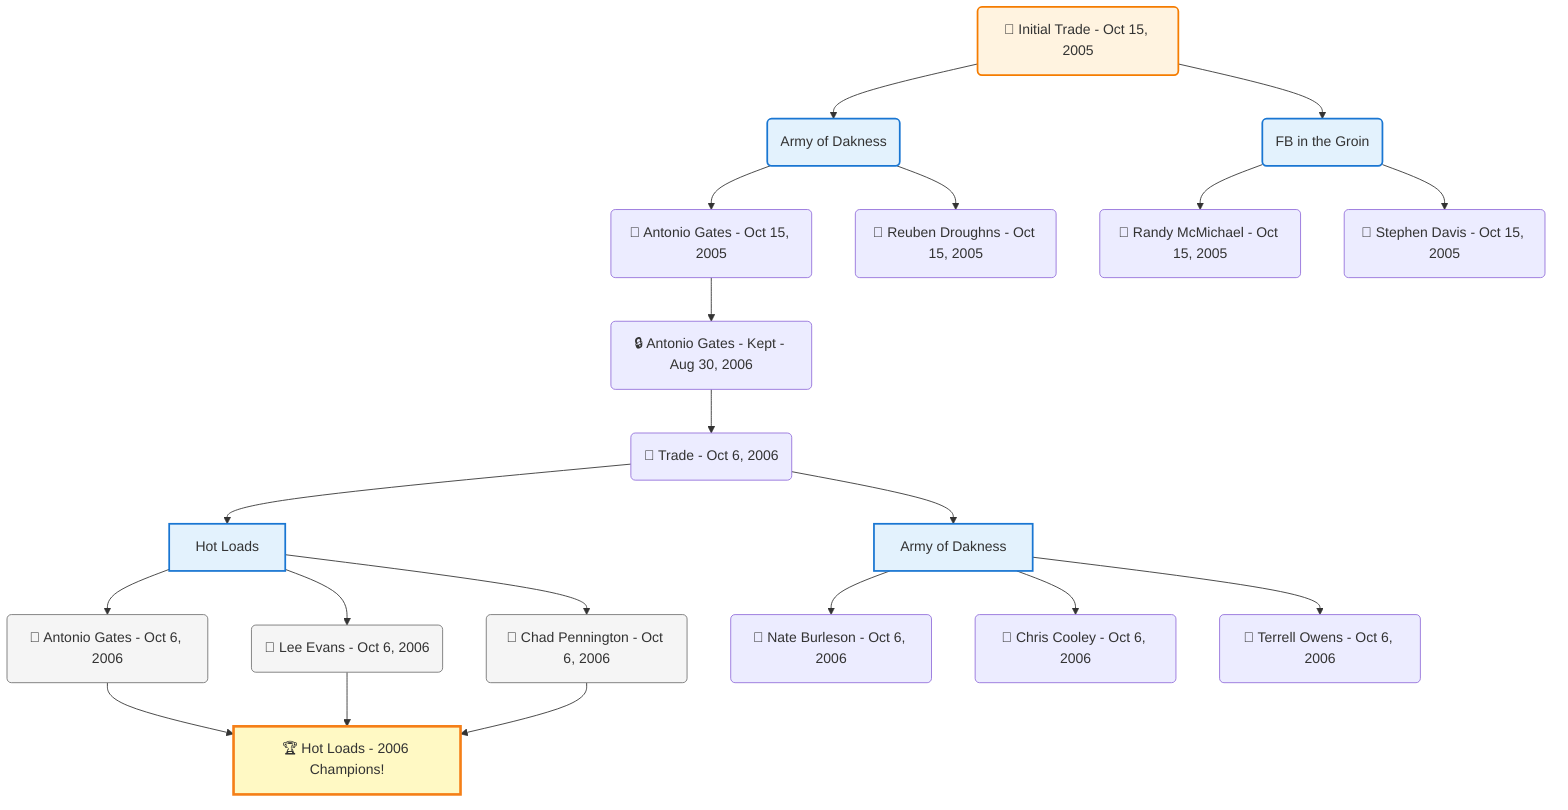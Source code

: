 flowchart TD

    TRADE_MAIN("🔄 Initial Trade - Oct 15, 2005")
    TEAM_1("Army of Dakness")
    TEAM_2("FB in the Groin")
    NODE_dbc662f2-046f-48c4-b938-1a2ccb5fdbd6("🔄 Antonio Gates - Oct 15, 2005")
    NODE_210912e8-5c14-4e95-8332-a70dee8b1b2c("🔒 Antonio Gates - Kept - Aug 30, 2006")
    TRADE_2a0e5e22-9372-4684-add4-ca9b14b29698_3("🔄 Trade - Oct 6, 2006")
    TEAM_8e9f18ff-62c3-40e8-bb10-32f74cf4ee33_4["Hot Loads"]
    NODE_7064159a-9d89-4db3-86be-ac33c463fb23("🔄 Antonio Gates - Oct 6, 2006")
    CHAMP_8e9f18ff-62c3-40e8-bb10-32f74cf4ee33_2006["🏆 Hot Loads - 2006 Champions!"]
    NODE_6c7783e6-4c3b-43a3-a365-553e4ae897b0("🔄 Lee Evans - Oct 6, 2006")
    NODE_a050a184-3709-4905-aa75-94dbe5e8be44("🔄 Chad Pennington - Oct 6, 2006")
    TEAM_40f7599b-e68f-4bf4-9553-bf7e10924635_5["Army of Dakness"]
    NODE_a42cb939-12fe-41c6-a87f-39914a5982fb("🔄 Nate Burleson - Oct 6, 2006")
    NODE_b053cb77-7eee-4707-97dd-407b50a0828f("🔄 Chris Cooley - Oct 6, 2006")
    NODE_b2159c8e-a5b5-4093-871c-ed731fcbd902("🔄 Terrell Owens - Oct 6, 2006")
    NODE_7a47323e-28e6-489f-8557-e3e176e09be2("🔄 Randy McMichael - Oct 15, 2005")
    NODE_2a1eae5d-9ba4-4e4a-9c37-e48fe696ce77("🔄 Reuben Droughns - Oct 15, 2005")
    NODE_c64296d1-f4d1-4014-b346-f62d0c4786b1("🔄 Stephen Davis - Oct 15, 2005")

    TRADE_MAIN --> TEAM_1
    TRADE_MAIN --> TEAM_2
    TEAM_1 --> NODE_dbc662f2-046f-48c4-b938-1a2ccb5fdbd6
    NODE_dbc662f2-046f-48c4-b938-1a2ccb5fdbd6 --> NODE_210912e8-5c14-4e95-8332-a70dee8b1b2c
    NODE_210912e8-5c14-4e95-8332-a70dee8b1b2c --> TRADE_2a0e5e22-9372-4684-add4-ca9b14b29698_3
    TRADE_2a0e5e22-9372-4684-add4-ca9b14b29698_3 --> TEAM_8e9f18ff-62c3-40e8-bb10-32f74cf4ee33_4
    TEAM_8e9f18ff-62c3-40e8-bb10-32f74cf4ee33_4 --> NODE_7064159a-9d89-4db3-86be-ac33c463fb23
    NODE_7064159a-9d89-4db3-86be-ac33c463fb23 --> CHAMP_8e9f18ff-62c3-40e8-bb10-32f74cf4ee33_2006
    TEAM_8e9f18ff-62c3-40e8-bb10-32f74cf4ee33_4 --> NODE_6c7783e6-4c3b-43a3-a365-553e4ae897b0
    NODE_6c7783e6-4c3b-43a3-a365-553e4ae897b0 --> CHAMP_8e9f18ff-62c3-40e8-bb10-32f74cf4ee33_2006
    TEAM_8e9f18ff-62c3-40e8-bb10-32f74cf4ee33_4 --> NODE_a050a184-3709-4905-aa75-94dbe5e8be44
    NODE_a050a184-3709-4905-aa75-94dbe5e8be44 --> CHAMP_8e9f18ff-62c3-40e8-bb10-32f74cf4ee33_2006
    TRADE_2a0e5e22-9372-4684-add4-ca9b14b29698_3 --> TEAM_40f7599b-e68f-4bf4-9553-bf7e10924635_5
    TEAM_40f7599b-e68f-4bf4-9553-bf7e10924635_5 --> NODE_a42cb939-12fe-41c6-a87f-39914a5982fb
    TEAM_40f7599b-e68f-4bf4-9553-bf7e10924635_5 --> NODE_b053cb77-7eee-4707-97dd-407b50a0828f
    TEAM_40f7599b-e68f-4bf4-9553-bf7e10924635_5 --> NODE_b2159c8e-a5b5-4093-871c-ed731fcbd902
    TEAM_2 --> NODE_7a47323e-28e6-489f-8557-e3e176e09be2
    TEAM_1 --> NODE_2a1eae5d-9ba4-4e4a-9c37-e48fe696ce77
    TEAM_2 --> NODE_c64296d1-f4d1-4014-b346-f62d0c4786b1

    %% Node styling
    classDef teamNode fill:#e3f2fd,stroke:#1976d2,stroke-width:2px
    classDef tradeNode fill:#fff3e0,stroke:#f57c00,stroke-width:2px
    classDef playerNode fill:#f3e5f5,stroke:#7b1fa2,stroke-width:1px
    classDef nonRootPlayerNode fill:#f5f5f5,stroke:#757575,stroke-width:1px
    classDef endNode fill:#ffebee,stroke:#c62828,stroke-width:2px
    classDef waiverNode fill:#e8f5e8,stroke:#388e3c,stroke-width:2px
    classDef championshipNode fill:#fff9c4,stroke:#f57f17,stroke-width:3px

    class TEAM_1,TEAM_2,TEAM_8e9f18ff-62c3-40e8-bb10-32f74cf4ee33_4,TEAM_40f7599b-e68f-4bf4-9553-bf7e10924635_5 teamNode
    class CHAMP_8e9f18ff-62c3-40e8-bb10-32f74cf4ee33_2006 championshipNode
    class NODE_7064159a-9d89-4db3-86be-ac33c463fb23,NODE_6c7783e6-4c3b-43a3-a365-553e4ae897b0,NODE_a050a184-3709-4905-aa75-94dbe5e8be44 nonRootPlayerNode
    class TRADE_MAIN tradeNode